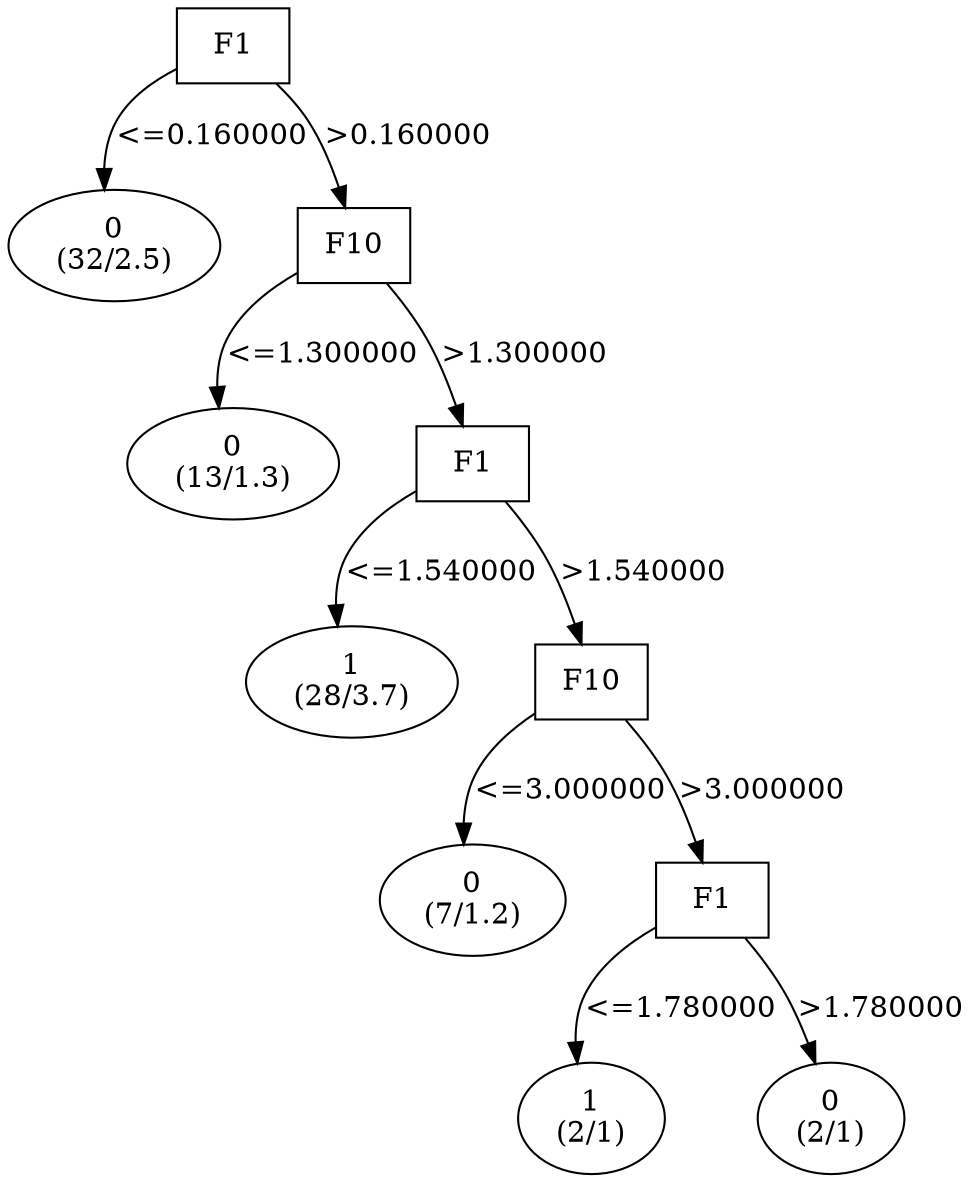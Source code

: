 digraph YaDT {
n0 [ shape=box, label="F1\n"]
n0 -> n1 [label="<=0.160000"]
n1 [ shape=ellipse, label="0\n(32/2.5)"]
n0 -> n2 [label=">0.160000"]
n2 [ shape=box, label="F10\n"]
n2 -> n3 [label="<=1.300000"]
n3 [ shape=ellipse, label="0\n(13/1.3)"]
n2 -> n4 [label=">1.300000"]
n4 [ shape=box, label="F1\n"]
n4 -> n5 [label="<=1.540000"]
n5 [ shape=ellipse, label="1\n(28/3.7)"]
n4 -> n6 [label=">1.540000"]
n6 [ shape=box, label="F10\n"]
n6 -> n7 [label="<=3.000000"]
n7 [ shape=ellipse, label="0\n(7/1.2)"]
n6 -> n8 [label=">3.000000"]
n8 [ shape=box, label="F1\n"]
n8 -> n9 [label="<=1.780000"]
n9 [ shape=ellipse, label="1\n(2/1)"]
n8 -> n10 [label=">1.780000"]
n10 [ shape=ellipse, label="0\n(2/1)"]
}
